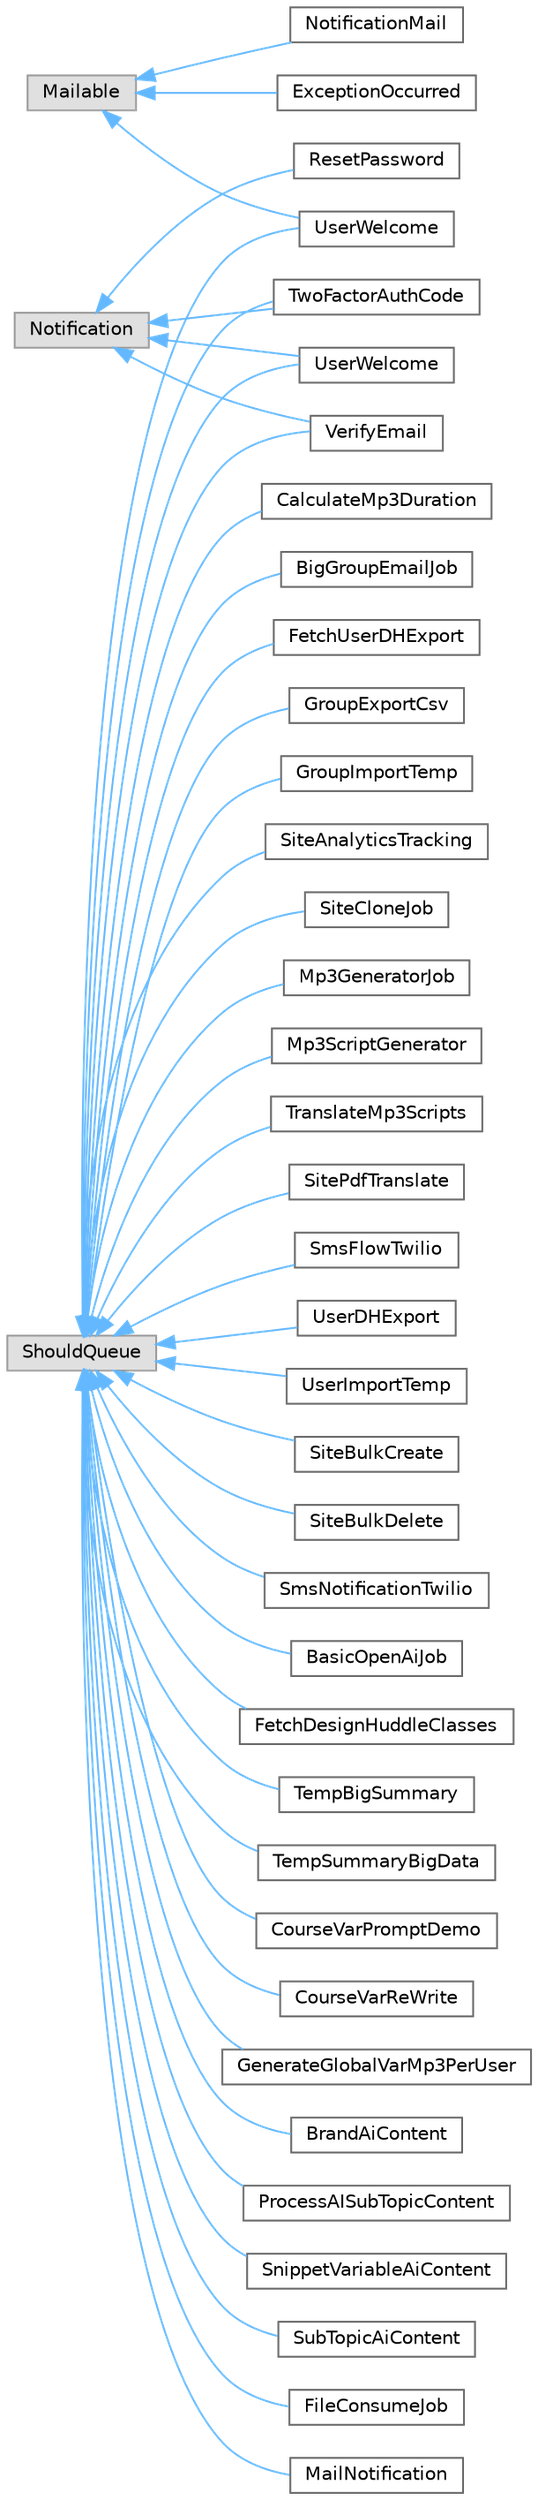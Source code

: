 digraph "Graphical Class Hierarchy"
{
 // LATEX_PDF_SIZE
  bgcolor="transparent";
  edge [fontname=Helvetica,fontsize=10,labelfontname=Helvetica,labelfontsize=10];
  node [fontname=Helvetica,fontsize=10,shape=box,height=0.2,width=0.4];
  rankdir="LR";
  Node0 [id="Node000000",label="Mailable",height=0.2,width=0.4,color="grey60", fillcolor="#E0E0E0", style="filled",tooltip=" "];
  Node0 -> Node1 [id="edge264_Node000000_Node000001",dir="back",color="steelblue1",style="solid",tooltip=" "];
  Node1 [id="Node000001",label="ExceptionOccurred",height=0.2,width=0.4,color="grey40", fillcolor="white", style="filled",URL="$class_app_1_1_mail_1_1_exception_occurred.html",tooltip=" "];
  Node0 -> Node2 [id="edge265_Node000000_Node000002",dir="back",color="steelblue1",style="solid",tooltip=" "];
  Node2 [id="Node000002",label="NotificationMail",height=0.2,width=0.4,color="grey40", fillcolor="white", style="filled",URL="$class_app_1_1_mail_1_1_notification_mail.html",tooltip=" "];
  Node0 -> Node3 [id="edge266_Node000000_Node000003",dir="back",color="steelblue1",style="solid",tooltip=" "];
  Node3 [id="Node000003",label="UserWelcome",height=0.2,width=0.4,color="grey40", fillcolor="white", style="filled",URL="$class_app_1_1_mail_1_1_user_welcome.html",tooltip=" "];
  Node36 [id="Node000036",label="Notification",height=0.2,width=0.4,color="grey60", fillcolor="#E0E0E0", style="filled",tooltip=" "];
  Node36 -> Node37 [id="edge267_Node000036_Node000037",dir="back",color="steelblue1",style="solid",tooltip=" "];
  Node37 [id="Node000037",label="ResetPassword",height=0.2,width=0.4,color="grey40", fillcolor="white", style="filled",URL="$class_app_1_1_notifications_1_1_subdomain_1_1_reset_password.html",tooltip=" "];
  Node36 -> Node35 [id="edge268_Node000036_Node000035",dir="back",color="steelblue1",style="solid",tooltip=" "];
  Node35 [id="Node000035",label="TwoFactorAuthCode",height=0.2,width=0.4,color="grey40", fillcolor="white", style="filled",URL="$class_app_1_1_notifications_1_1_subdomain_1_1_two_factor_auth_code.html",tooltip=" "];
  Node36 -> Node38 [id="edge269_Node000036_Node000038",dir="back",color="steelblue1",style="solid",tooltip=" "];
  Node38 [id="Node000038",label="UserWelcome",height=0.2,width=0.4,color="grey40", fillcolor="white", style="filled",URL="$class_app_1_1_notifications_1_1_subdomain_1_1_user_welcome.html",tooltip=" "];
  Node36 -> Node39 [id="edge270_Node000036_Node000039",dir="back",color="steelblue1",style="solid",tooltip=" "];
  Node39 [id="Node000039",label="VerifyEmail",height=0.2,width=0.4,color="grey40", fillcolor="white", style="filled",URL="$class_app_1_1_notifications_1_1_subdomain_1_1_verify_email.html",tooltip=" "];
  Node4 [id="Node000004",label="ShouldQueue",height=0.2,width=0.4,color="grey60", fillcolor="#E0E0E0", style="filled",tooltip=" "];
  Node4 -> Node5 [id="edge271_Node000004_Node000005",dir="back",color="steelblue1",style="solid",tooltip=" "];
  Node5 [id="Node000005",label="CourseVarPromptDemo",height=0.2,width=0.4,color="grey40", fillcolor="white", style="filled",URL="$class_app_1_1_jobs_1_1_course_var_prompt_demo.html",tooltip=" "];
  Node4 -> Node6 [id="edge272_Node000004_Node000006",dir="back",color="steelblue1",style="solid",tooltip=" "];
  Node6 [id="Node000006",label="CourseVarReWrite",height=0.2,width=0.4,color="grey40", fillcolor="white", style="filled",URL="$class_app_1_1_jobs_1_1_course_var_re_write.html",tooltip=" "];
  Node4 -> Node7 [id="edge273_Node000004_Node000007",dir="back",color="steelblue1",style="solid",tooltip=" "];
  Node7 [id="Node000007",label="GenerateGlobalVarMp3PerUser",height=0.2,width=0.4,color="grey40", fillcolor="white", style="filled",URL="$class_app_1_1_jobs_1_1_generate_global_var_mp3_per_user.html",tooltip=" "];
  Node4 -> Node8 [id="edge274_Node000004_Node000008",dir="back",color="steelblue1",style="solid",tooltip=" "];
  Node8 [id="Node000008",label="BrandAiContent",height=0.2,width=0.4,color="grey40", fillcolor="white", style="filled",URL="$class_app_1_1_jobs_1_1_global_s_s_a_1_1_global_brands_1_1_brand_ai_content.html",tooltip=" "];
  Node4 -> Node9 [id="edge275_Node000004_Node000009",dir="back",color="steelblue1",style="solid",tooltip=" "];
  Node9 [id="Node000009",label="ProcessAISubTopicContent",height=0.2,width=0.4,color="grey40", fillcolor="white", style="filled",URL="$class_app_1_1_jobs_1_1_global_s_s_a_1_1_global_sub_topics_1_1_process_a_i_sub_topic_content.html",tooltip=" "];
  Node4 -> Node10 [id="edge276_Node000004_Node000010",dir="back",color="steelblue1",style="solid",tooltip=" "];
  Node10 [id="Node000010",label="SnippetVariableAiContent",height=0.2,width=0.4,color="grey40", fillcolor="white", style="filled",URL="$class_app_1_1_jobs_1_1_global_s_s_a_1_1_snippet_variable_ai_content.html",tooltip=" "];
  Node4 -> Node11 [id="edge277_Node000004_Node000011",dir="back",color="steelblue1",style="solid",tooltip=" "];
  Node11 [id="Node000011",label="SubTopicAiContent",height=0.2,width=0.4,color="grey40", fillcolor="white", style="filled",URL="$class_app_1_1_jobs_1_1_global_s_s_a_1_1_sub_topic_ai_content.html",tooltip=" "];
  Node4 -> Node12 [id="edge278_Node000004_Node000012",dir="back",color="steelblue1",style="solid",tooltip=" "];
  Node12 [id="Node000012",label="FileConsumeJob",height=0.2,width=0.4,color="grey40", fillcolor="white", style="filled",URL="$class_app_1_1_jobs_1_1_hormel_1_1_file_consume_job.html",tooltip=" "];
  Node4 -> Node13 [id="edge279_Node000004_Node000013",dir="back",color="steelblue1",style="solid",tooltip=" "];
  Node13 [id="Node000013",label="MailNotification",height=0.2,width=0.4,color="grey40", fillcolor="white", style="filled",URL="$class_app_1_1_jobs_1_1_mail_notification.html",tooltip=" "];
  Node4 -> Node14 [id="edge280_Node000004_Node000014",dir="back",color="steelblue1",style="solid",tooltip=" "];
  Node14 [id="Node000014",label="CalculateMp3Duration",height=0.2,width=0.4,color="grey40", fillcolor="white", style="filled",URL="$class_app_1_1_jobs_1_1_mp3_1_1_calculate_mp3_duration.html",tooltip=" "];
  Node4 -> Node15 [id="edge281_Node000004_Node000015",dir="back",color="steelblue1",style="solid",tooltip=" "];
  Node15 [id="Node000015",label="BigGroupEmailJob",height=0.2,width=0.4,color="grey40", fillcolor="white", style="filled",URL="$class_app_1_1_jobs_1_1_site_1_1_big_group_email_job.html",tooltip=" "];
  Node4 -> Node16 [id="edge282_Node000004_Node000016",dir="back",color="steelblue1",style="solid",tooltip=" "];
  Node16 [id="Node000016",label="FetchUserDHExport",height=0.2,width=0.4,color="grey40", fillcolor="white", style="filled",URL="$class_app_1_1_jobs_1_1_site_1_1_fetch_user_d_h_export.html",tooltip=" "];
  Node4 -> Node17 [id="edge283_Node000004_Node000017",dir="back",color="steelblue1",style="solid",tooltip=" "];
  Node17 [id="Node000017",label="GroupExportCsv",height=0.2,width=0.4,color="grey40", fillcolor="white", style="filled",URL="$class_app_1_1_jobs_1_1_site_1_1_group_export_csv.html",tooltip=" "];
  Node4 -> Node18 [id="edge284_Node000004_Node000018",dir="back",color="steelblue1",style="solid",tooltip=" "];
  Node18 [id="Node000018",label="GroupImportTemp",height=0.2,width=0.4,color="grey40", fillcolor="white", style="filled",URL="$class_app_1_1_jobs_1_1_site_1_1_group_import_temp.html",tooltip=" "];
  Node4 -> Node19 [id="edge285_Node000004_Node000019",dir="back",color="steelblue1",style="solid",tooltip=" "];
  Node19 [id="Node000019",label="SiteAnalyticsTracking",height=0.2,width=0.4,color="grey40", fillcolor="white", style="filled",URL="$class_app_1_1_jobs_1_1_site_1_1_site_analytics_tracking.html",tooltip=" "];
  Node4 -> Node20 [id="edge286_Node000004_Node000020",dir="back",color="steelblue1",style="solid",tooltip=" "];
  Node20 [id="Node000020",label="SiteCloneJob",height=0.2,width=0.4,color="grey40", fillcolor="white", style="filled",URL="$class_app_1_1_jobs_1_1_site_1_1_site_clone_job.html",tooltip=" "];
  Node4 -> Node21 [id="edge287_Node000004_Node000021",dir="back",color="steelblue1",style="solid",tooltip=" "];
  Node21 [id="Node000021",label="Mp3GeneratorJob",height=0.2,width=0.4,color="grey40", fillcolor="white", style="filled",URL="$class_app_1_1_jobs_1_1_site_1_1_site_course_1_1_mp3_generator_job.html",tooltip=" "];
  Node4 -> Node22 [id="edge288_Node000004_Node000022",dir="back",color="steelblue1",style="solid",tooltip=" "];
  Node22 [id="Node000022",label="Mp3ScriptGenerator",height=0.2,width=0.4,color="grey40", fillcolor="white", style="filled",URL="$class_app_1_1_jobs_1_1_site_1_1_site_course_1_1_mp3_script_generator.html",tooltip=" "];
  Node4 -> Node23 [id="edge289_Node000004_Node000023",dir="back",color="steelblue1",style="solid",tooltip=" "];
  Node23 [id="Node000023",label="TranslateMp3Scripts",height=0.2,width=0.4,color="grey40", fillcolor="white", style="filled",URL="$class_app_1_1_jobs_1_1_site_1_1_site_course_1_1_translate_mp3_scripts.html",tooltip=" "];
  Node4 -> Node24 [id="edge290_Node000004_Node000024",dir="back",color="steelblue1",style="solid",tooltip=" "];
  Node24 [id="Node000024",label="SitePdfTranslate",height=0.2,width=0.4,color="grey40", fillcolor="white", style="filled",URL="$class_app_1_1_jobs_1_1_site_1_1_site_pdf_translate.html",tooltip=" "];
  Node4 -> Node25 [id="edge291_Node000004_Node000025",dir="back",color="steelblue1",style="solid",tooltip=" "];
  Node25 [id="Node000025",label="SmsFlowTwilio",height=0.2,width=0.4,color="grey40", fillcolor="white", style="filled",URL="$class_app_1_1_jobs_1_1_site_1_1_sms_flow_twilio.html",tooltip=" "];
  Node4 -> Node26 [id="edge292_Node000004_Node000026",dir="back",color="steelblue1",style="solid",tooltip=" "];
  Node26 [id="Node000026",label="UserDHExport",height=0.2,width=0.4,color="grey40", fillcolor="white", style="filled",URL="$class_app_1_1_jobs_1_1_site_1_1_user_d_h_export.html",tooltip=" "];
  Node4 -> Node27 [id="edge293_Node000004_Node000027",dir="back",color="steelblue1",style="solid",tooltip=" "];
  Node27 [id="Node000027",label="UserImportTemp",height=0.2,width=0.4,color="grey40", fillcolor="white", style="filled",URL="$class_app_1_1_jobs_1_1_site_1_1_user_import_temp.html",tooltip=" "];
  Node4 -> Node28 [id="edge294_Node000004_Node000028",dir="back",color="steelblue1",style="solid",tooltip=" "];
  Node28 [id="Node000028",label="SiteBulkCreate",height=0.2,width=0.4,color="grey40", fillcolor="white", style="filled",URL="$class_app_1_1_jobs_1_1_site_bulk_create.html",tooltip=" "];
  Node4 -> Node29 [id="edge295_Node000004_Node000029",dir="back",color="steelblue1",style="solid",tooltip=" "];
  Node29 [id="Node000029",label="SiteBulkDelete",height=0.2,width=0.4,color="grey40", fillcolor="white", style="filled",URL="$class_app_1_1_jobs_1_1_site_bulk_delete.html",tooltip=" "];
  Node4 -> Node30 [id="edge296_Node000004_Node000030",dir="back",color="steelblue1",style="solid",tooltip=" "];
  Node30 [id="Node000030",label="SmsNotificationTwilio",height=0.2,width=0.4,color="grey40", fillcolor="white", style="filled",URL="$class_app_1_1_jobs_1_1_sms_notification_twilio.html",tooltip=" "];
  Node4 -> Node31 [id="edge297_Node000004_Node000031",dir="back",color="steelblue1",style="solid",tooltip=" "];
  Node31 [id="Node000031",label="BasicOpenAiJob",height=0.2,width=0.4,color="grey40", fillcolor="white", style="filled",URL="$class_app_1_1_jobs_1_1_system_1_1_basic_open_ai_job.html",tooltip=" "];
  Node4 -> Node32 [id="edge298_Node000004_Node000032",dir="back",color="steelblue1",style="solid",tooltip=" "];
  Node32 [id="Node000032",label="FetchDesignHuddleClasses",height=0.2,width=0.4,color="grey40", fillcolor="white", style="filled",URL="$class_app_1_1_jobs_1_1_system_1_1_fetch_design_huddle_classes.html",tooltip=" "];
  Node4 -> Node33 [id="edge299_Node000004_Node000033",dir="back",color="steelblue1",style="solid",tooltip=" "];
  Node33 [id="Node000033",label="TempBigSummary",height=0.2,width=0.4,color="grey40", fillcolor="white", style="filled",URL="$class_app_1_1_jobs_1_1_temp_big_summary.html",tooltip=" "];
  Node4 -> Node34 [id="edge300_Node000004_Node000034",dir="back",color="steelblue1",style="solid",tooltip=" "];
  Node34 [id="Node000034",label="TempSummaryBigData",height=0.2,width=0.4,color="grey40", fillcolor="white", style="filled",URL="$class_app_1_1_jobs_1_1_temp_summary_big_data.html",tooltip=" "];
  Node4 -> Node3 [id="edge301_Node000004_Node000003",dir="back",color="steelblue1",style="solid",tooltip=" "];
  Node4 -> Node35 [id="edge302_Node000004_Node000035",dir="back",color="steelblue1",style="solid",tooltip=" "];
  Node4 -> Node38 [id="edge303_Node000004_Node000038",dir="back",color="steelblue1",style="solid",tooltip=" "];
  Node4 -> Node39 [id="edge304_Node000004_Node000039",dir="back",color="steelblue1",style="solid",tooltip=" "];
}
